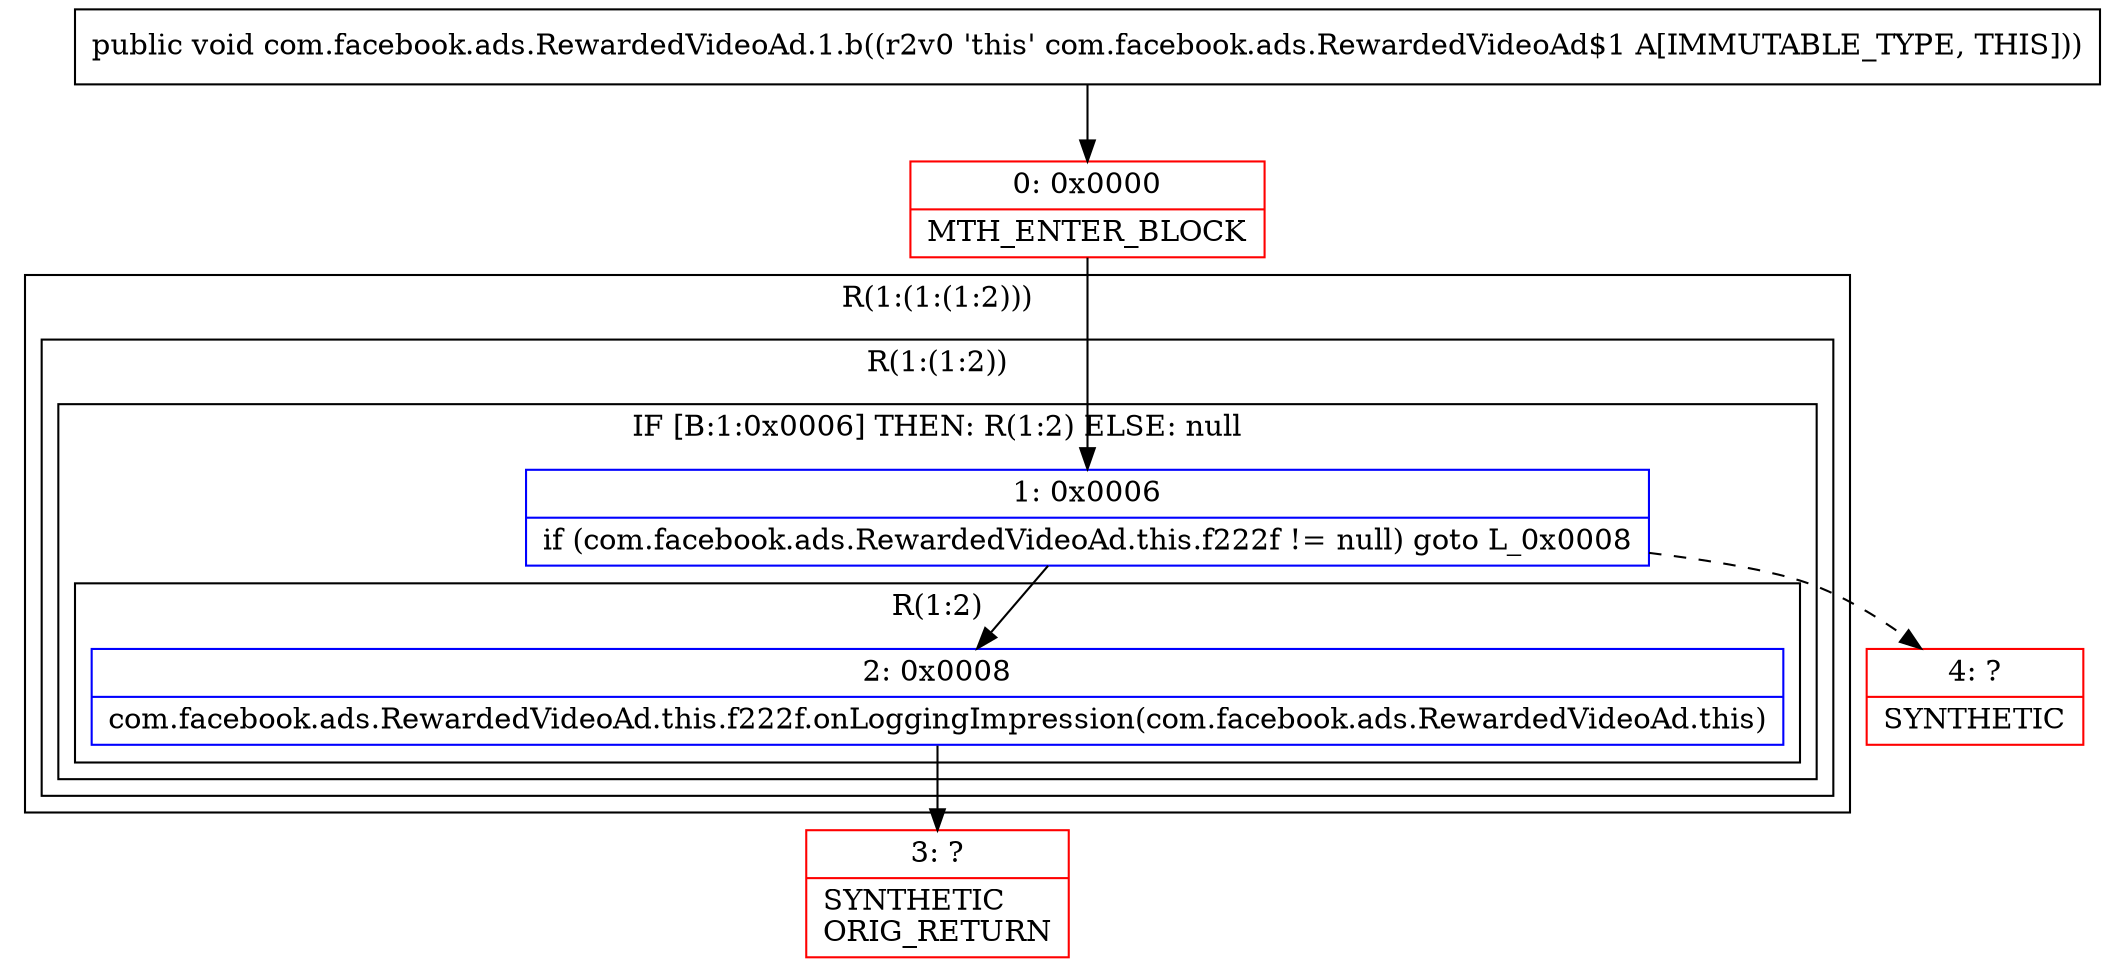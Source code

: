 digraph "CFG forcom.facebook.ads.RewardedVideoAd.1.b()V" {
subgraph cluster_Region_637959292 {
label = "R(1:(1:(1:2)))";
node [shape=record,color=blue];
subgraph cluster_Region_546903035 {
label = "R(1:(1:2))";
node [shape=record,color=blue];
subgraph cluster_IfRegion_1172434042 {
label = "IF [B:1:0x0006] THEN: R(1:2) ELSE: null";
node [shape=record,color=blue];
Node_1 [shape=record,label="{1\:\ 0x0006|if (com.facebook.ads.RewardedVideoAd.this.f222f != null) goto L_0x0008\l}"];
subgraph cluster_Region_1878376952 {
label = "R(1:2)";
node [shape=record,color=blue];
Node_2 [shape=record,label="{2\:\ 0x0008|com.facebook.ads.RewardedVideoAd.this.f222f.onLoggingImpression(com.facebook.ads.RewardedVideoAd.this)\l}"];
}
}
}
}
Node_0 [shape=record,color=red,label="{0\:\ 0x0000|MTH_ENTER_BLOCK\l}"];
Node_3 [shape=record,color=red,label="{3\:\ ?|SYNTHETIC\lORIG_RETURN\l}"];
Node_4 [shape=record,color=red,label="{4\:\ ?|SYNTHETIC\l}"];
MethodNode[shape=record,label="{public void com.facebook.ads.RewardedVideoAd.1.b((r2v0 'this' com.facebook.ads.RewardedVideoAd$1 A[IMMUTABLE_TYPE, THIS])) }"];
MethodNode -> Node_0;
Node_1 -> Node_2;
Node_1 -> Node_4[style=dashed];
Node_2 -> Node_3;
Node_0 -> Node_1;
}

